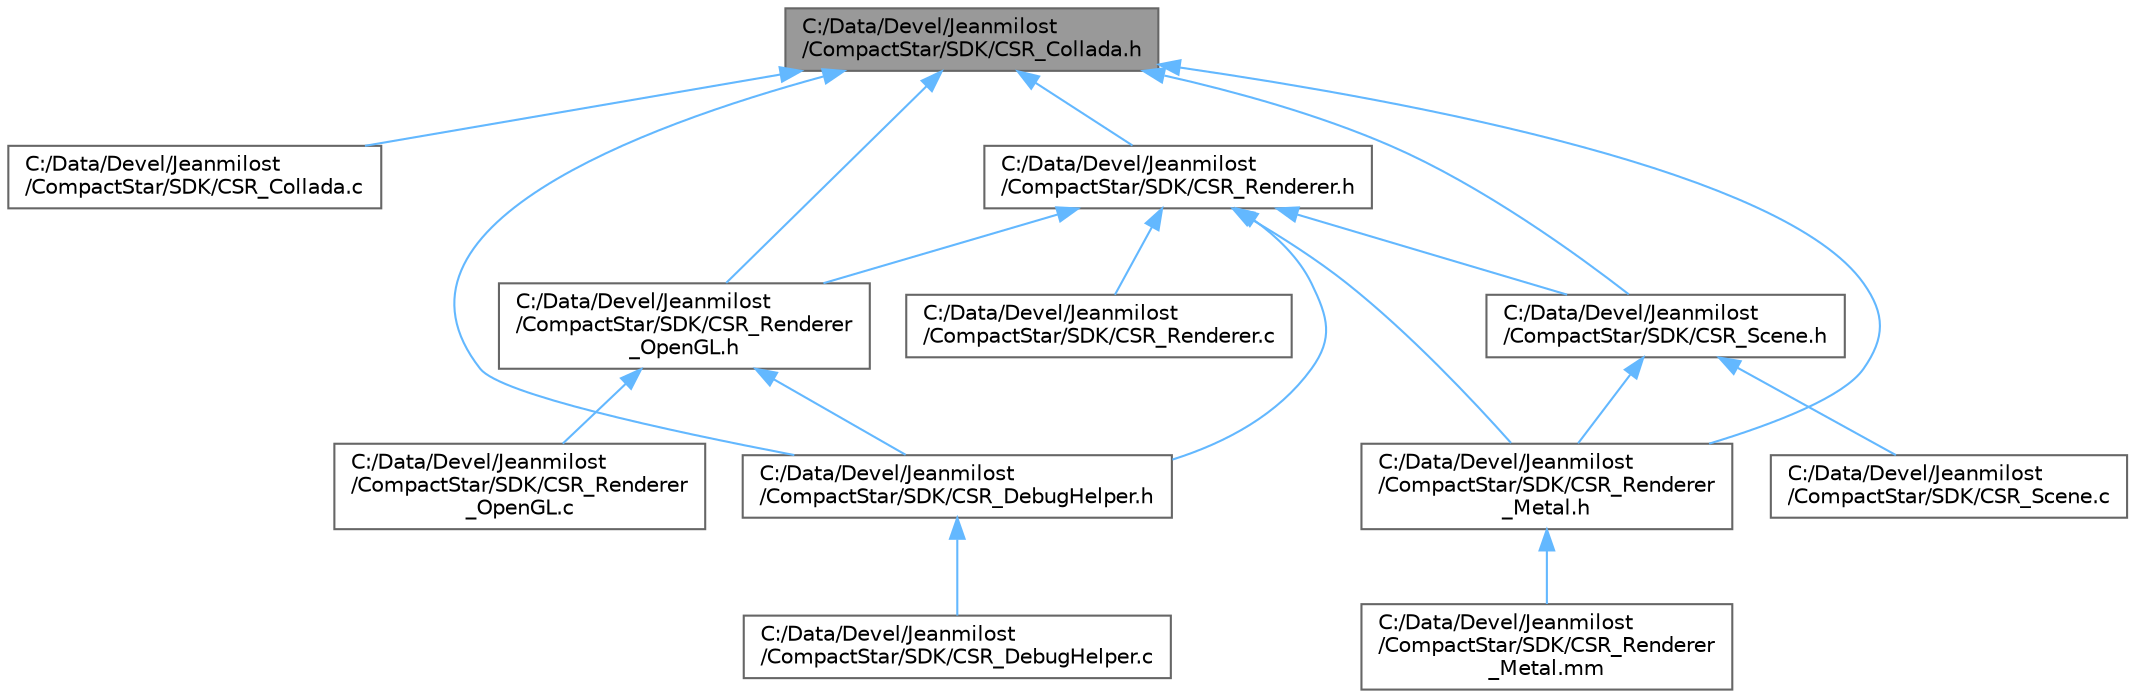 digraph "C:/Data/Devel/Jeanmilost/CompactStar/SDK/CSR_Collada.h"
{
 // LATEX_PDF_SIZE
  bgcolor="transparent";
  edge [fontname=Helvetica,fontsize=10,labelfontname=Helvetica,labelfontsize=10];
  node [fontname=Helvetica,fontsize=10,shape=box,height=0.2,width=0.4];
  Node1 [id="Node000001",label="C:/Data/Devel/Jeanmilost\l/CompactStar/SDK/CSR_Collada.h",height=0.2,width=0.4,color="gray40", fillcolor="grey60", style="filled", fontcolor="black",tooltip=" "];
  Node1 -> Node2 [id="edge1_Node000001_Node000002",dir="back",color="steelblue1",style="solid",tooltip=" "];
  Node2 [id="Node000002",label="C:/Data/Devel/Jeanmilost\l/CompactStar/SDK/CSR_Collada.c",height=0.2,width=0.4,color="grey40", fillcolor="white", style="filled",URL="$_c_s_r___collada_8c.html",tooltip=" "];
  Node1 -> Node3 [id="edge2_Node000001_Node000003",dir="back",color="steelblue1",style="solid",tooltip=" "];
  Node3 [id="Node000003",label="C:/Data/Devel/Jeanmilost\l/CompactStar/SDK/CSR_DebugHelper.h",height=0.2,width=0.4,color="grey40", fillcolor="white", style="filled",URL="$_c_s_r___debug_helper_8h.html",tooltip=" "];
  Node3 -> Node4 [id="edge3_Node000003_Node000004",dir="back",color="steelblue1",style="solid",tooltip=" "];
  Node4 [id="Node000004",label="C:/Data/Devel/Jeanmilost\l/CompactStar/SDK/CSR_DebugHelper.c",height=0.2,width=0.4,color="grey40", fillcolor="white", style="filled",URL="$_c_s_r___debug_helper_8c.html",tooltip=" "];
  Node1 -> Node5 [id="edge4_Node000001_Node000005",dir="back",color="steelblue1",style="solid",tooltip=" "];
  Node5 [id="Node000005",label="C:/Data/Devel/Jeanmilost\l/CompactStar/SDK/CSR_Renderer.h",height=0.2,width=0.4,color="grey40", fillcolor="white", style="filled",URL="$_c_s_r___renderer_8h.html",tooltip=" "];
  Node5 -> Node3 [id="edge5_Node000005_Node000003",dir="back",color="steelblue1",style="solid",tooltip=" "];
  Node5 -> Node6 [id="edge6_Node000005_Node000006",dir="back",color="steelblue1",style="solid",tooltip=" "];
  Node6 [id="Node000006",label="C:/Data/Devel/Jeanmilost\l/CompactStar/SDK/CSR_Renderer.c",height=0.2,width=0.4,color="grey40", fillcolor="white", style="filled",URL="$_c_s_r___renderer_8c.html",tooltip=" "];
  Node5 -> Node7 [id="edge7_Node000005_Node000007",dir="back",color="steelblue1",style="solid",tooltip=" "];
  Node7 [id="Node000007",label="C:/Data/Devel/Jeanmilost\l/CompactStar/SDK/CSR_Renderer\l_Metal.h",height=0.2,width=0.4,color="grey40", fillcolor="white", style="filled",URL="$_c_s_r___renderer___metal_8h.html",tooltip=" "];
  Node7 -> Node8 [id="edge8_Node000007_Node000008",dir="back",color="steelblue1",style="solid",tooltip=" "];
  Node8 [id="Node000008",label="C:/Data/Devel/Jeanmilost\l/CompactStar/SDK/CSR_Renderer\l_Metal.mm",height=0.2,width=0.4,color="grey40", fillcolor="white", style="filled",URL="$_c_s_r___renderer___metal_8mm.html",tooltip=" "];
  Node5 -> Node9 [id="edge9_Node000005_Node000009",dir="back",color="steelblue1",style="solid",tooltip=" "];
  Node9 [id="Node000009",label="C:/Data/Devel/Jeanmilost\l/CompactStar/SDK/CSR_Renderer\l_OpenGL.h",height=0.2,width=0.4,color="grey40", fillcolor="white", style="filled",URL="$_c_s_r___renderer___open_g_l_8h.html",tooltip=" "];
  Node9 -> Node3 [id="edge10_Node000009_Node000003",dir="back",color="steelblue1",style="solid",tooltip=" "];
  Node9 -> Node10 [id="edge11_Node000009_Node000010",dir="back",color="steelblue1",style="solid",tooltip=" "];
  Node10 [id="Node000010",label="C:/Data/Devel/Jeanmilost\l/CompactStar/SDK/CSR_Renderer\l_OpenGL.c",height=0.2,width=0.4,color="grey40", fillcolor="white", style="filled",URL="$_c_s_r___renderer___open_g_l_8c.html",tooltip=" "];
  Node5 -> Node11 [id="edge12_Node000005_Node000011",dir="back",color="steelblue1",style="solid",tooltip=" "];
  Node11 [id="Node000011",label="C:/Data/Devel/Jeanmilost\l/CompactStar/SDK/CSR_Scene.h",height=0.2,width=0.4,color="grey40", fillcolor="white", style="filled",URL="$_c_s_r___scene_8h.html",tooltip=" "];
  Node11 -> Node7 [id="edge13_Node000011_Node000007",dir="back",color="steelblue1",style="solid",tooltip=" "];
  Node11 -> Node12 [id="edge14_Node000011_Node000012",dir="back",color="steelblue1",style="solid",tooltip=" "];
  Node12 [id="Node000012",label="C:/Data/Devel/Jeanmilost\l/CompactStar/SDK/CSR_Scene.c",height=0.2,width=0.4,color="grey40", fillcolor="white", style="filled",URL="$_c_s_r___scene_8c.html",tooltip=" "];
  Node1 -> Node7 [id="edge15_Node000001_Node000007",dir="back",color="steelblue1",style="solid",tooltip=" "];
  Node1 -> Node9 [id="edge16_Node000001_Node000009",dir="back",color="steelblue1",style="solid",tooltip=" "];
  Node1 -> Node11 [id="edge17_Node000001_Node000011",dir="back",color="steelblue1",style="solid",tooltip=" "];
}
